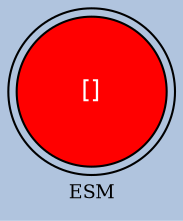 digraph ESM {
label="ESM"
rankdir=TB
size="7.4,15"
fontsize=9
bgcolor=lightsteelblue
ordering="out"
outputorder="nodesfirst"
0[URL="#",fillcolor="#FF0000",fontcolor=white,label="[]",style="filled",shape=doublecircle,fontname="Helvetica",fontsize=12,fixedsize=true,width=1,height=1]
}
